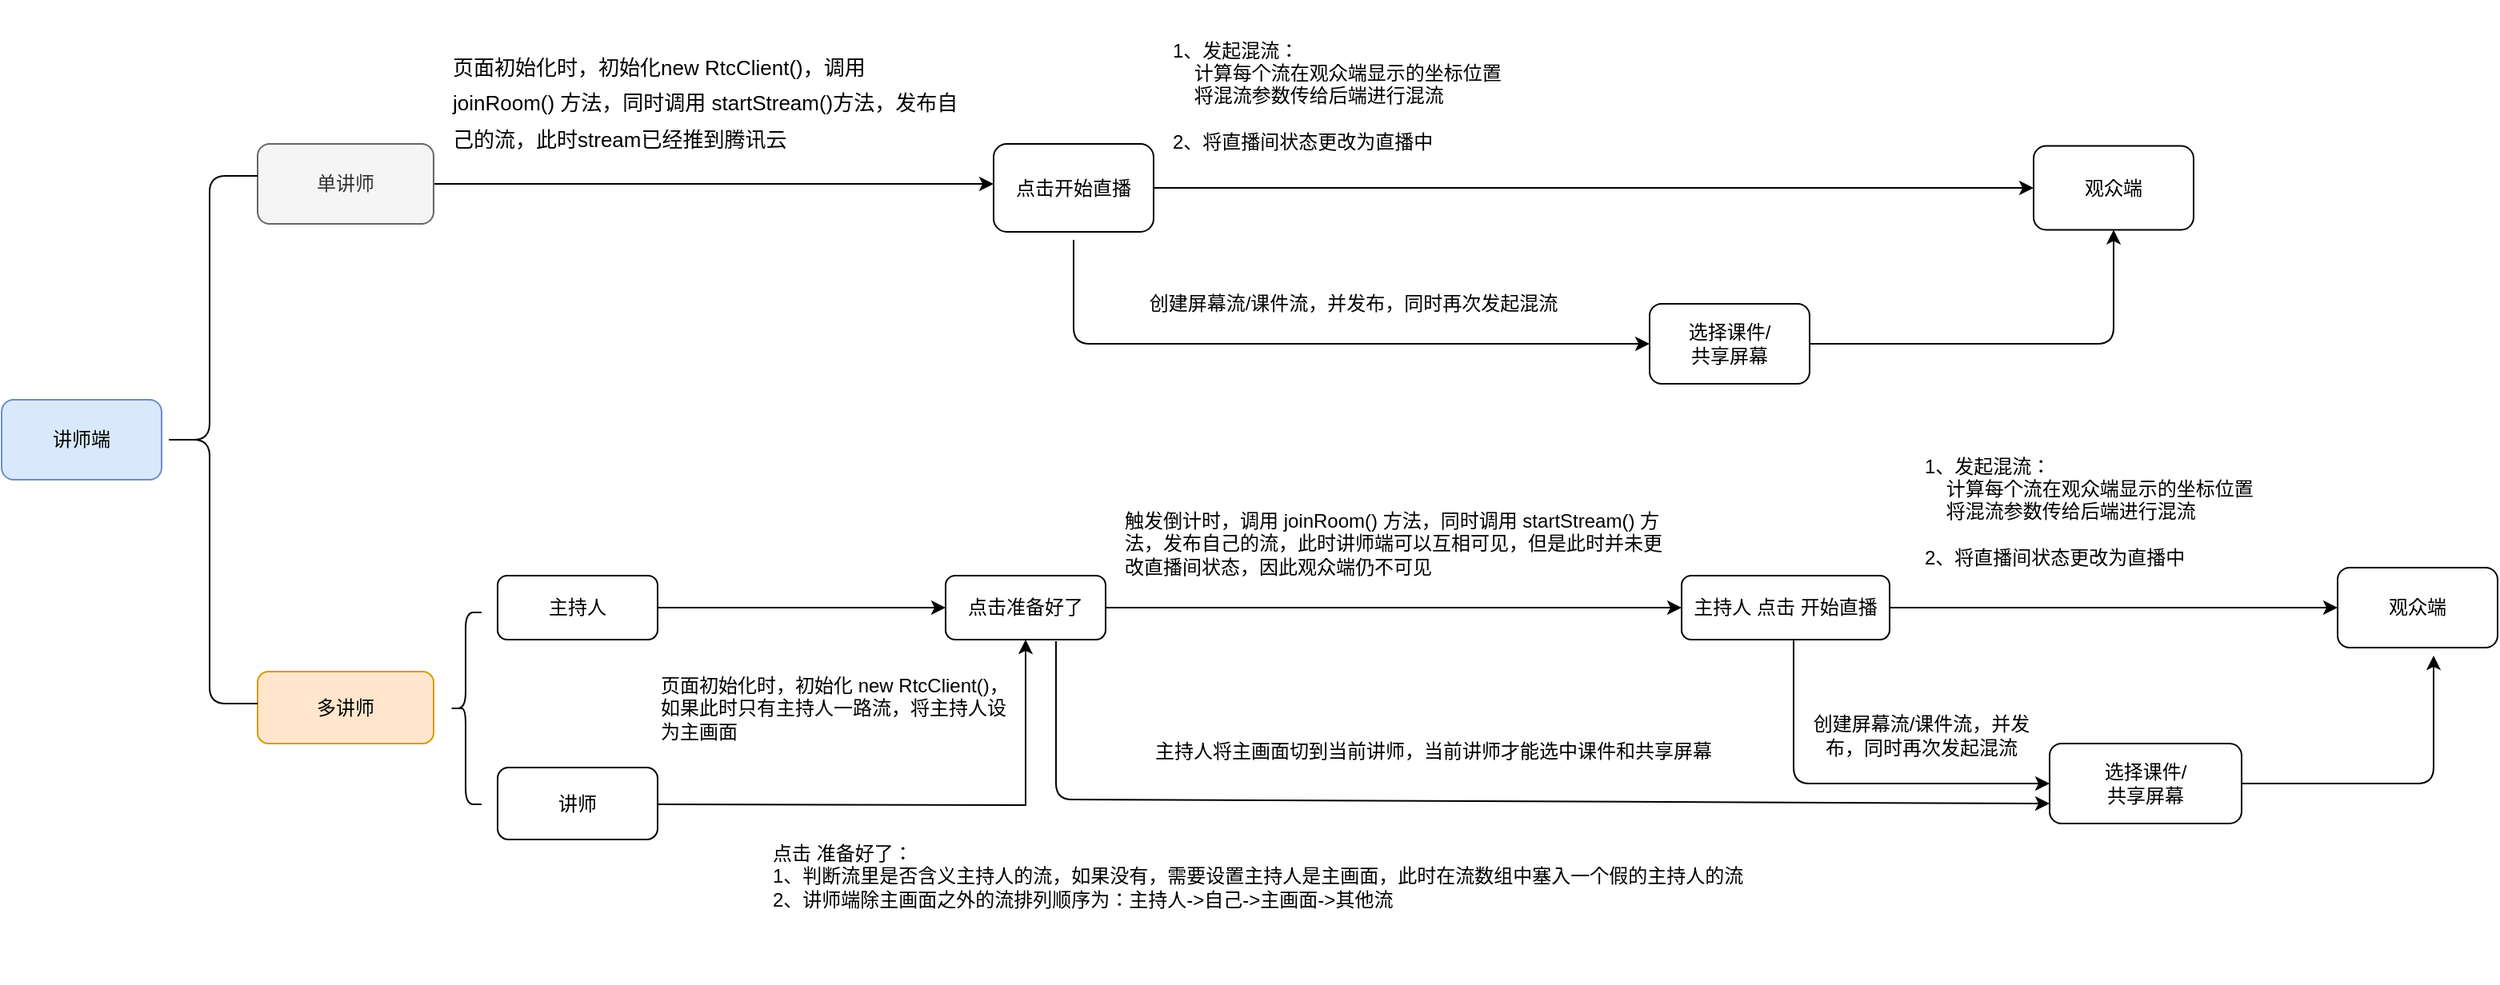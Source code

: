 <mxfile version="14.0.1" type="github">
  <diagram id="tkuGJ9iot2U_fskf__17" name="Page-1">
    <mxGraphModel dx="946" dy="613" grid="1" gridSize="10" guides="1" tooltips="1" connect="1" arrows="1" fold="1" page="1" pageScale="1" pageWidth="1600" pageHeight="900" math="0" shadow="0">
      <root>
        <mxCell id="0" />
        <mxCell id="1" parent="0" />
        <mxCell id="4m38FT6yS7o_aOlub_Jg-2" value="讲师端" style="rounded=1;whiteSpace=wrap;html=1;fillColor=#dae8fc;strokeColor=#6c8ebf;" parent="1" vertex="1">
          <mxGeometry x="20" y="430" width="100" height="50" as="geometry" />
        </mxCell>
        <mxCell id="4m38FT6yS7o_aOlub_Jg-12" value="" style="edgeStyle=orthogonalEdgeStyle;rounded=0;orthogonalLoop=1;jettySize=auto;html=1;" parent="1" source="4m38FT6yS7o_aOlub_Jg-5" edge="1">
          <mxGeometry relative="1" as="geometry">
            <mxPoint x="640" y="295" as="targetPoint" />
          </mxGeometry>
        </mxCell>
        <mxCell id="4m38FT6yS7o_aOlub_Jg-5" value="&lt;span style=&quot;color: rgb(51 , 51 , 51)&quot;&gt;单讲师&lt;/span&gt;" style="whiteSpace=wrap;html=1;rounded=1;fillColor=#f5f5f5;strokeColor=#666666;fontColor=#333333;" parent="1" vertex="1">
          <mxGeometry x="180" y="270" width="110" height="50" as="geometry" />
        </mxCell>
        <mxCell id="4m38FT6yS7o_aOlub_Jg-7" value="多讲师" style="whiteSpace=wrap;html=1;rounded=1;strokeColor=#d79b00;fillColor=#ffe6cc;" parent="1" vertex="1">
          <mxGeometry x="180" y="600" width="110" height="45" as="geometry" />
        </mxCell>
        <mxCell id="4m38FT6yS7o_aOlub_Jg-9" value="" style="shape=curlyBracket;whiteSpace=wrap;html=1;rounded=1;" parent="1" vertex="1">
          <mxGeometry x="120" y="290" width="60" height="330" as="geometry" />
        </mxCell>
        <mxCell id="4m38FT6yS7o_aOlub_Jg-14" value="&lt;div&gt;&lt;font style=&quot;font-size: 13px ; line-height: 170%&quot;&gt;页面初始化时，初始化new RtcClient()，调用 joinRoom() 方法，同时调用 startStream()方法，发布自己的流，此时stream已经推到腾讯云&lt;/font&gt;&lt;/div&gt;" style="text;html=1;strokeColor=none;fillColor=none;align=left;verticalAlign=middle;whiteSpace=wrap;rounded=0;" parent="1" vertex="1">
          <mxGeometry x="300" y="180" width="320" height="130" as="geometry" />
        </mxCell>
        <mxCell id="4m38FT6yS7o_aOlub_Jg-17" value="" style="edgeStyle=orthogonalEdgeStyle;rounded=0;orthogonalLoop=1;jettySize=auto;html=1;" parent="1" source="4m38FT6yS7o_aOlub_Jg-15" target="4m38FT6yS7o_aOlub_Jg-16" edge="1">
          <mxGeometry relative="1" as="geometry" />
        </mxCell>
        <mxCell id="4m38FT6yS7o_aOlub_Jg-15" value="点击开始直播" style="rounded=1;whiteSpace=wrap;html=1;" parent="1" vertex="1">
          <mxGeometry x="640" y="270" width="100" height="55" as="geometry" />
        </mxCell>
        <mxCell id="4m38FT6yS7o_aOlub_Jg-16" value="观众端" style="whiteSpace=wrap;html=1;rounded=1;" parent="1" vertex="1">
          <mxGeometry x="1290" y="271.25" width="100" height="52.5" as="geometry" />
        </mxCell>
        <mxCell id="4m38FT6yS7o_aOlub_Jg-18" value="&lt;div&gt;&lt;span&gt;1、发起混流：&lt;/span&gt;&lt;/div&gt;&amp;nbsp; &amp;nbsp; 计算每个流在观众端显示的坐标位置&lt;br&gt;&amp;nbsp; &amp;nbsp; 将混流参数传给后端进行混流&lt;br&gt;&lt;br&gt;2、将直播间状态更改为直播中" style="text;html=1;strokeColor=none;fillColor=none;align=left;verticalAlign=middle;whiteSpace=wrap;rounded=0;" parent="1" vertex="1">
          <mxGeometry x="750" y="180" width="340" height="120" as="geometry" />
        </mxCell>
        <mxCell id="4m38FT6yS7o_aOlub_Jg-21" value="选择课件/&lt;br&gt;共享屏幕" style="rounded=1;whiteSpace=wrap;html=1;" parent="1" vertex="1">
          <mxGeometry x="1050" y="370" width="100" height="50" as="geometry" />
        </mxCell>
        <mxCell id="4m38FT6yS7o_aOlub_Jg-22" value="" style="endArrow=classic;html=1;entryX=0;entryY=0.5;entryDx=0;entryDy=0;" parent="1" target="4m38FT6yS7o_aOlub_Jg-21" edge="1">
          <mxGeometry width="50" height="50" relative="1" as="geometry">
            <mxPoint x="690" y="330" as="sourcePoint" />
            <mxPoint x="260" y="350" as="targetPoint" />
            <Array as="points">
              <mxPoint x="690" y="395" />
            </Array>
          </mxGeometry>
        </mxCell>
        <mxCell id="4m38FT6yS7o_aOlub_Jg-23" value="" style="endArrow=classic;html=1;exitX=1;exitY=0.5;exitDx=0;exitDy=0;entryX=0.5;entryY=1;entryDx=0;entryDy=0;" parent="1" source="4m38FT6yS7o_aOlub_Jg-21" target="4m38FT6yS7o_aOlub_Jg-16" edge="1">
          <mxGeometry width="50" height="50" relative="1" as="geometry">
            <mxPoint x="1160" y="400" as="sourcePoint" />
            <mxPoint x="1330" y="400" as="targetPoint" />
            <Array as="points">
              <mxPoint x="1340" y="395" />
            </Array>
          </mxGeometry>
        </mxCell>
        <mxCell id="4m38FT6yS7o_aOlub_Jg-24" value="创建屏幕流/课件流，并发布，同时再次发起混流" style="text;html=1;strokeColor=none;fillColor=none;align=center;verticalAlign=middle;whiteSpace=wrap;rounded=0;" parent="1" vertex="1">
          <mxGeometry x="650" y="340" width="430" height="60" as="geometry" />
        </mxCell>
        <mxCell id="4m38FT6yS7o_aOlub_Jg-25" value="" style="shape=curlyBracket;whiteSpace=wrap;html=1;rounded=1;" parent="1" vertex="1">
          <mxGeometry x="300" y="563" width="20" height="120" as="geometry" />
        </mxCell>
        <mxCell id="4m38FT6yS7o_aOlub_Jg-31" value="" style="edgeStyle=orthogonalEdgeStyle;rounded=0;orthogonalLoop=1;jettySize=auto;html=1;" parent="1" source="4m38FT6yS7o_aOlub_Jg-28" target="4m38FT6yS7o_aOlub_Jg-30" edge="1">
          <mxGeometry relative="1" as="geometry" />
        </mxCell>
        <mxCell id="4m38FT6yS7o_aOlub_Jg-28" value="主持人" style="rounded=1;whiteSpace=wrap;html=1;" parent="1" vertex="1">
          <mxGeometry x="330" y="540" width="100" height="40" as="geometry" />
        </mxCell>
        <mxCell id="4m38FT6yS7o_aOlub_Jg-29" value="讲师" style="rounded=1;whiteSpace=wrap;html=1;" parent="1" vertex="1">
          <mxGeometry x="330" y="660" width="100" height="45" as="geometry" />
        </mxCell>
        <mxCell id="4m38FT6yS7o_aOlub_Jg-36" value="" style="edgeStyle=none;rounded=0;orthogonalLoop=1;jettySize=auto;html=1;" parent="1" source="4m38FT6yS7o_aOlub_Jg-30" target="4m38FT6yS7o_aOlub_Jg-35" edge="1">
          <mxGeometry relative="1" as="geometry" />
        </mxCell>
        <mxCell id="4m38FT6yS7o_aOlub_Jg-30" value="点击准备好了" style="whiteSpace=wrap;html=1;rounded=1;" parent="1" vertex="1">
          <mxGeometry x="610" y="540" width="100" height="40" as="geometry" />
        </mxCell>
        <mxCell id="4m38FT6yS7o_aOlub_Jg-33" value="" style="edgeStyle=orthogonalEdgeStyle;rounded=0;orthogonalLoop=1;jettySize=auto;html=1;entryX=0.5;entryY=1;entryDx=0;entryDy=0;" parent="1" target="4m38FT6yS7o_aOlub_Jg-30" edge="1">
          <mxGeometry relative="1" as="geometry">
            <mxPoint x="430" y="683" as="sourcePoint" />
            <mxPoint x="570" y="733" as="targetPoint" />
          </mxGeometry>
        </mxCell>
        <mxCell id="4m38FT6yS7o_aOlub_Jg-40" value="" style="edgeStyle=none;rounded=0;orthogonalLoop=1;jettySize=auto;html=1;" parent="1" source="4m38FT6yS7o_aOlub_Jg-35" target="4m38FT6yS7o_aOlub_Jg-39" edge="1">
          <mxGeometry relative="1" as="geometry" />
        </mxCell>
        <mxCell id="4m38FT6yS7o_aOlub_Jg-35" value="主持人 点击 开始直播" style="whiteSpace=wrap;html=1;rounded=1;" parent="1" vertex="1">
          <mxGeometry x="1070" y="540" width="130" height="40" as="geometry" />
        </mxCell>
        <mxCell id="4m38FT6yS7o_aOlub_Jg-37" value="触发倒计时，调用 joinRoom() 方法，同时调用 startStream() 方法，发布自己的流，此时讲师端可以互相可见，但是此时并未更改直播间状态，因此观众端仍不可见" style="text;html=1;strokeColor=none;fillColor=none;align=left;verticalAlign=middle;whiteSpace=wrap;rounded=0;" parent="1" vertex="1">
          <mxGeometry x="720" y="480" width="340" height="80" as="geometry" />
        </mxCell>
        <mxCell id="4m38FT6yS7o_aOlub_Jg-38" value="页面初始化时，初始化 new RtcClient()，如果此时只有主持人一路流，将主持人设为主画面" style="text;html=1;strokeColor=none;fillColor=none;align=left;verticalAlign=middle;whiteSpace=wrap;rounded=0;" parent="1" vertex="1">
          <mxGeometry x="430" y="594.5" width="220" height="57" as="geometry" />
        </mxCell>
        <mxCell id="4m38FT6yS7o_aOlub_Jg-39" value="观众端" style="whiteSpace=wrap;html=1;rounded=1;" parent="1" vertex="1">
          <mxGeometry x="1480" y="535" width="100" height="50" as="geometry" />
        </mxCell>
        <mxCell id="4m38FT6yS7o_aOlub_Jg-41" value="选择课件/&lt;br&gt;共享屏幕" style="rounded=1;whiteSpace=wrap;html=1;" parent="1" vertex="1">
          <mxGeometry x="1300" y="645" width="120" height="50" as="geometry" />
        </mxCell>
        <mxCell id="4m38FT6yS7o_aOlub_Jg-42" value="&lt;div&gt;&lt;span&gt;1、发起混流：&lt;/span&gt;&lt;/div&gt;&amp;nbsp; &amp;nbsp; 计算每个流在观众端显示的坐标位置&lt;br&gt;&amp;nbsp; &amp;nbsp; 将混流参数传给后端进行混流&lt;br&gt;&lt;br&gt;2、将直播间状态更改为直播中" style="text;html=1;strokeColor=none;fillColor=none;align=left;verticalAlign=middle;whiteSpace=wrap;rounded=0;" parent="1" vertex="1">
          <mxGeometry x="1220" y="440" width="340" height="120" as="geometry" />
        </mxCell>
        <mxCell id="4m38FT6yS7o_aOlub_Jg-44" value="" style="endArrow=classic;html=1;entryX=0;entryY=0.5;entryDx=0;entryDy=0;" parent="1" target="4m38FT6yS7o_aOlub_Jg-41" edge="1">
          <mxGeometry width="50" height="50" relative="1" as="geometry">
            <mxPoint x="1140" y="580" as="sourcePoint" />
            <mxPoint x="1270" y="648" as="targetPoint" />
            <Array as="points">
              <mxPoint x="1140" y="670" />
            </Array>
          </mxGeometry>
        </mxCell>
        <mxCell id="4m38FT6yS7o_aOlub_Jg-45" value="" style="endArrow=classic;html=1;exitX=1;exitY=0.5;exitDx=0;exitDy=0;" parent="1" source="4m38FT6yS7o_aOlub_Jg-41" edge="1">
          <mxGeometry width="50" height="50" relative="1" as="geometry">
            <mxPoint x="1420" y="645" as="sourcePoint" />
            <mxPoint x="1540" y="590" as="targetPoint" />
            <Array as="points">
              <mxPoint x="1540" y="670" />
            </Array>
          </mxGeometry>
        </mxCell>
        <mxCell id="4m38FT6yS7o_aOlub_Jg-46" value="创建屏幕流/课件流，并发布，同时再次发起混流" style="text;html=1;strokeColor=none;fillColor=none;align=center;verticalAlign=middle;whiteSpace=wrap;rounded=0;" parent="1" vertex="1">
          <mxGeometry x="1150" y="610" width="140" height="60" as="geometry" />
        </mxCell>
        <mxCell id="4m38FT6yS7o_aOlub_Jg-47" value="" style="endArrow=classic;html=1;exitX=0.69;exitY=1.025;exitDx=0;exitDy=0;exitPerimeter=0;entryX=0;entryY=0.75;entryDx=0;entryDy=0;" parent="1" source="4m38FT6yS7o_aOlub_Jg-30" target="4m38FT6yS7o_aOlub_Jg-41" edge="1">
          <mxGeometry width="50" height="50" relative="1" as="geometry">
            <mxPoint x="690" y="710" as="sourcePoint" />
            <mxPoint x="1280" y="660" as="targetPoint" />
            <Array as="points">
              <mxPoint x="679" y="680" />
            </Array>
          </mxGeometry>
        </mxCell>
        <mxCell id="4m38FT6yS7o_aOlub_Jg-48" value="主持人将主画面切到当前讲师，当前讲师才能选中课件和共享屏幕" style="text;html=1;strokeColor=none;fillColor=none;align=center;verticalAlign=middle;whiteSpace=wrap;rounded=0;" parent="1" vertex="1">
          <mxGeometry x="730" y="620" width="370" height="60" as="geometry" />
        </mxCell>
        <mxCell id="N3uN0j8Jq-paqncd_b5m-1" value="点击 准备好了：&lt;br&gt;1、判断流里是否含义主持人的流，如果没有，需要设置主持人是主画面，此时在流数组中塞入一个假的主持人的流&lt;br&gt;2、讲师端除主画面之外的流排列顺序为：主持人-&amp;gt;自己-&amp;gt;主画面-&amp;gt;其他流" style="text;html=1;strokeColor=none;fillColor=none;align=left;verticalAlign=middle;whiteSpace=wrap;rounded=0;" vertex="1" parent="1">
          <mxGeometry x="500" y="660" width="639" height="135" as="geometry" />
        </mxCell>
      </root>
    </mxGraphModel>
  </diagram>
</mxfile>

